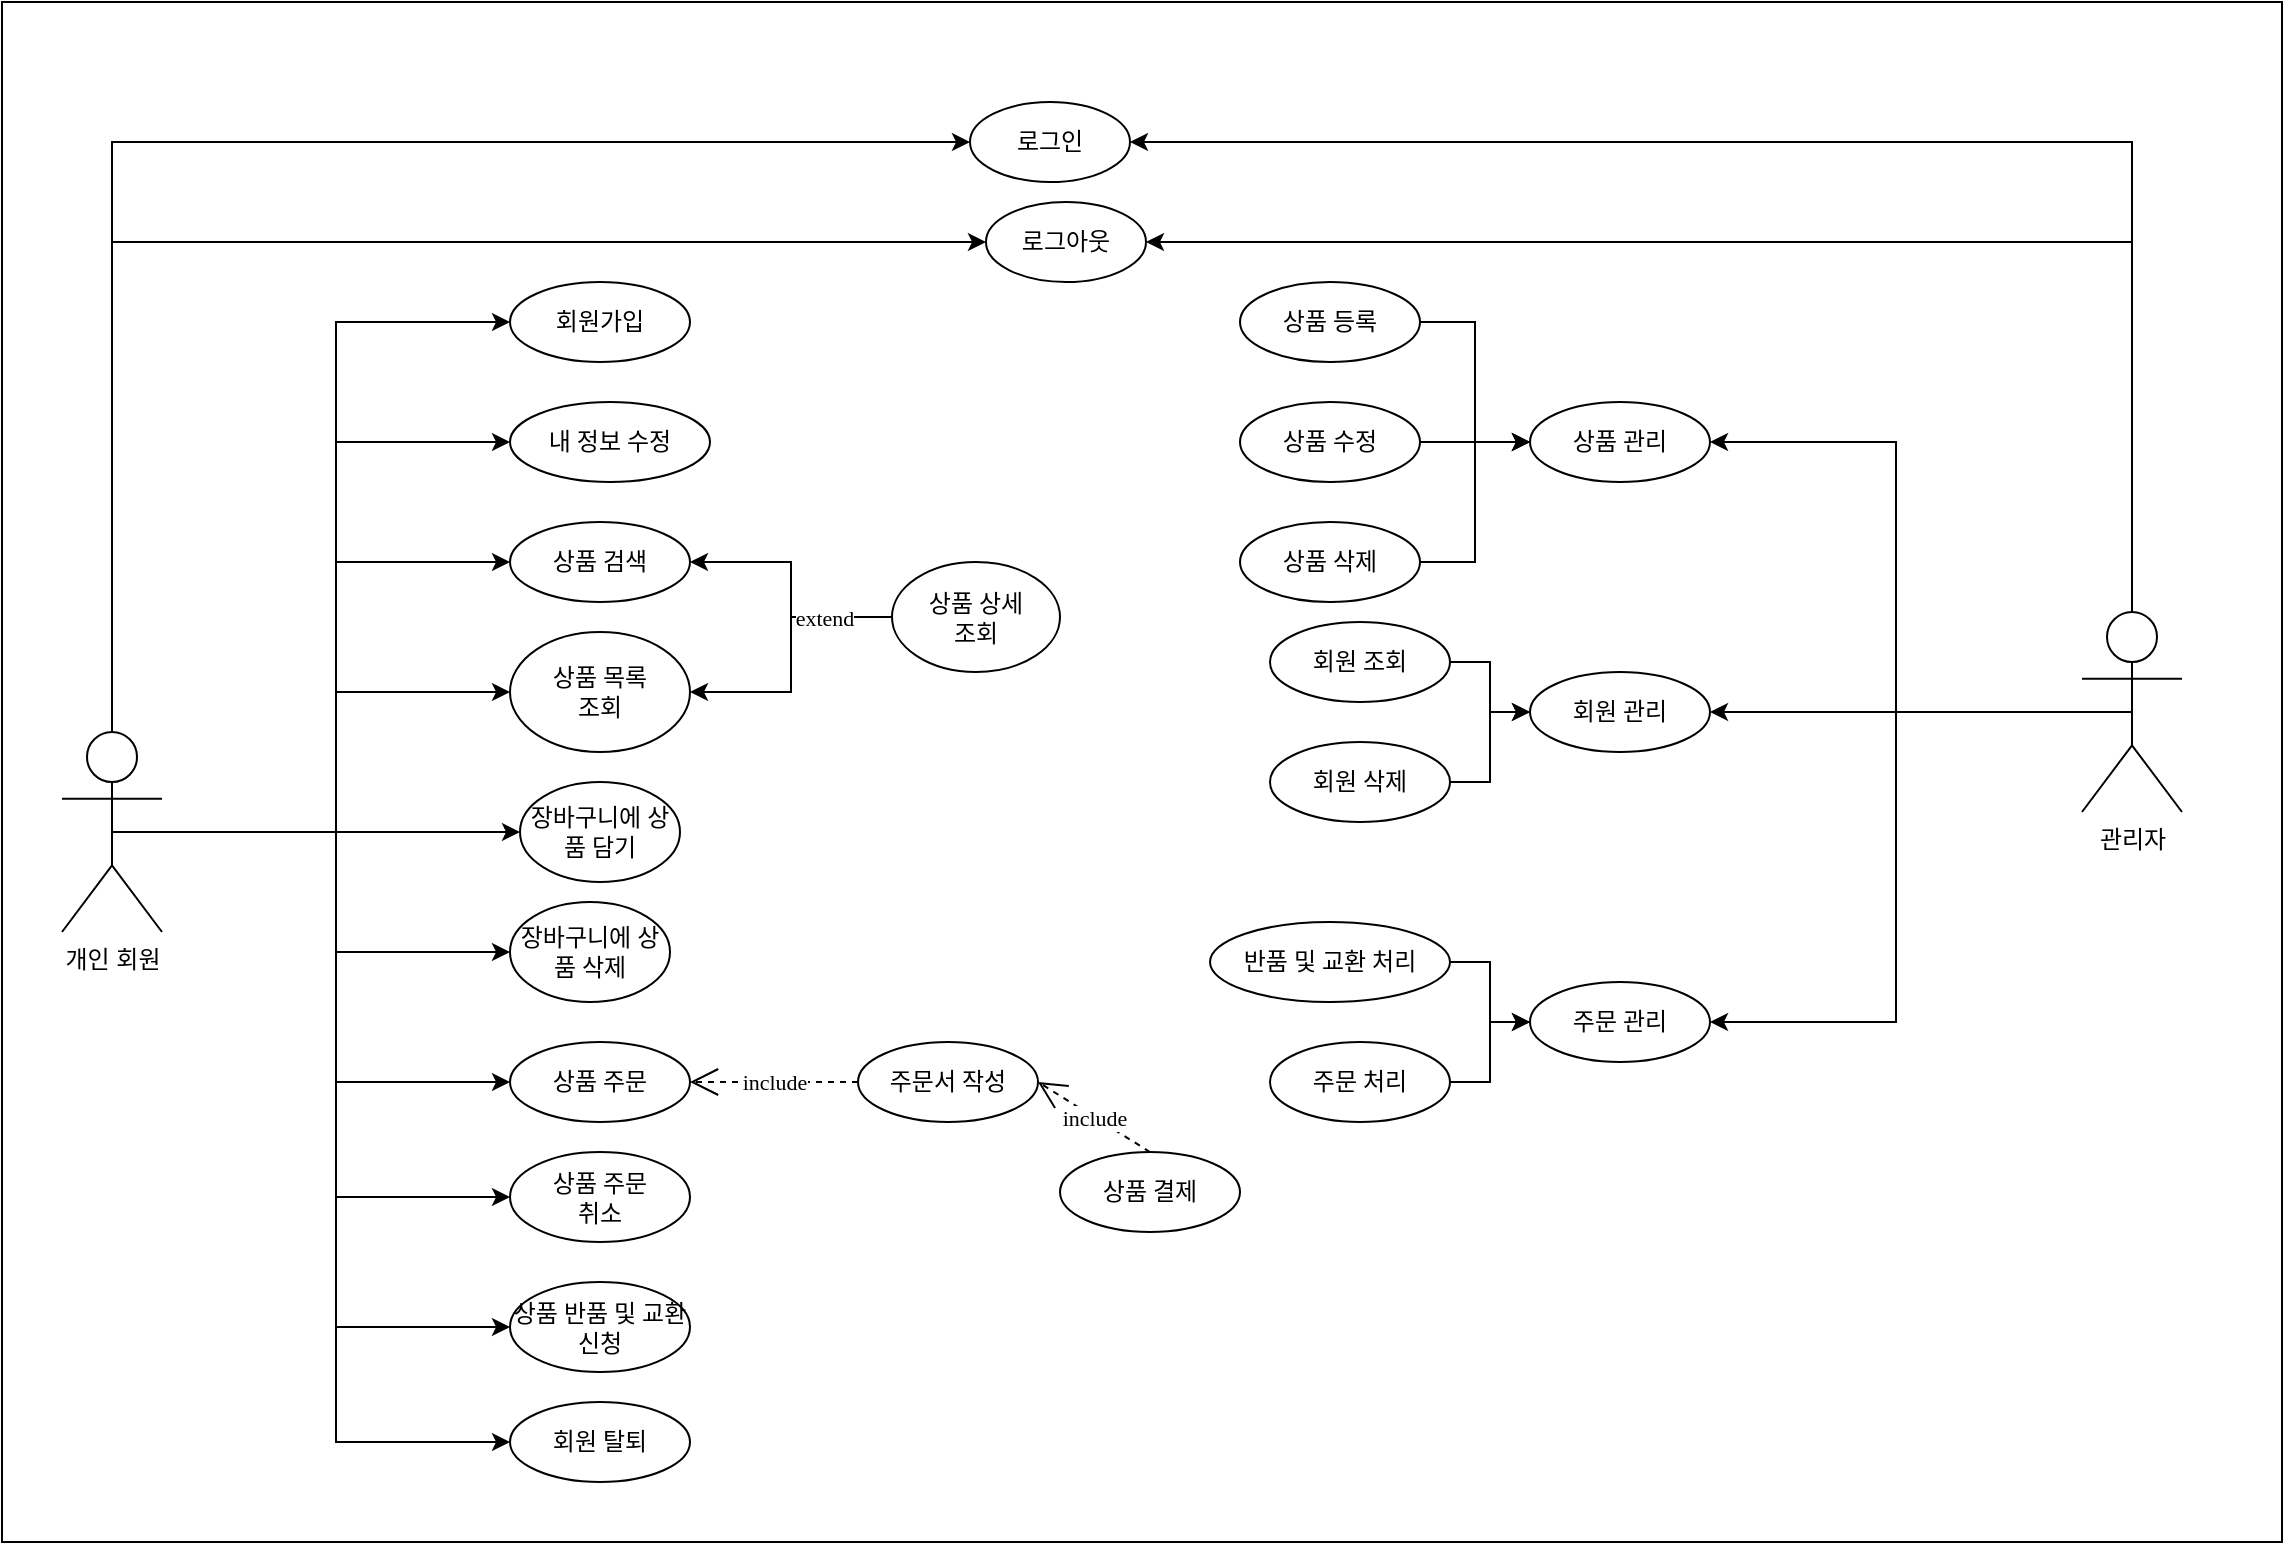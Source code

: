 <mxfile version="20.4.0" type="github">
  <diagram id="dFSjJLsQrSSiBO0cEseF" name="페이지-1">
    <mxGraphModel dx="1203" dy="618" grid="1" gridSize="10" guides="1" tooltips="1" connect="1" arrows="1" fold="1" page="1" pageScale="1" pageWidth="827" pageHeight="1169" math="0" shadow="0">
      <root>
        <mxCell id="0" />
        <mxCell id="1" parent="0" />
        <mxCell id="XlaH4-qtxIQ53PKnhmwr-88" value="" style="rounded=0;whiteSpace=wrap;html=1;fontFamily=Lucida Console;" vertex="1" parent="1">
          <mxGeometry x="270" y="140" width="1140" height="770" as="geometry" />
        </mxCell>
        <mxCell id="XlaH4-qtxIQ53PKnhmwr-49" style="edgeStyle=orthogonalEdgeStyle;rounded=0;orthogonalLoop=1;jettySize=auto;html=1;exitX=0.5;exitY=0.5;exitDx=0;exitDy=0;exitPerimeter=0;entryX=0;entryY=0.5;entryDx=0;entryDy=0;fontFamily=Lucida Console;" edge="1" parent="1" source="XlaH4-qtxIQ53PKnhmwr-1" target="XlaH4-qtxIQ53PKnhmwr-8">
          <mxGeometry relative="1" as="geometry" />
        </mxCell>
        <mxCell id="XlaH4-qtxIQ53PKnhmwr-51" style="edgeStyle=orthogonalEdgeStyle;rounded=0;orthogonalLoop=1;jettySize=auto;html=1;exitX=0.5;exitY=0.5;exitDx=0;exitDy=0;exitPerimeter=0;entryX=0;entryY=0.5;entryDx=0;entryDy=0;fontFamily=Lucida Console;" edge="1" parent="1" source="XlaH4-qtxIQ53PKnhmwr-1" target="XlaH4-qtxIQ53PKnhmwr-10">
          <mxGeometry relative="1" as="geometry" />
        </mxCell>
        <mxCell id="XlaH4-qtxIQ53PKnhmwr-52" style="edgeStyle=orthogonalEdgeStyle;rounded=0;orthogonalLoop=1;jettySize=auto;html=1;exitX=0.5;exitY=0.5;exitDx=0;exitDy=0;exitPerimeter=0;entryX=0;entryY=0.5;entryDx=0;entryDy=0;fontFamily=Lucida Console;" edge="1" parent="1" source="XlaH4-qtxIQ53PKnhmwr-1" target="XlaH4-qtxIQ53PKnhmwr-7">
          <mxGeometry relative="1" as="geometry" />
        </mxCell>
        <mxCell id="XlaH4-qtxIQ53PKnhmwr-53" style="edgeStyle=orthogonalEdgeStyle;rounded=0;orthogonalLoop=1;jettySize=auto;html=1;exitX=0.5;exitY=0.5;exitDx=0;exitDy=0;exitPerimeter=0;entryX=0;entryY=0.5;entryDx=0;entryDy=0;fontFamily=Lucida Console;" edge="1" parent="1" source="XlaH4-qtxIQ53PKnhmwr-1" target="XlaH4-qtxIQ53PKnhmwr-20">
          <mxGeometry relative="1" as="geometry" />
        </mxCell>
        <mxCell id="XlaH4-qtxIQ53PKnhmwr-54" style="edgeStyle=orthogonalEdgeStyle;rounded=0;orthogonalLoop=1;jettySize=auto;html=1;exitX=0.5;exitY=0.5;exitDx=0;exitDy=0;exitPerimeter=0;fontFamily=Lucida Console;" edge="1" parent="1" source="XlaH4-qtxIQ53PKnhmwr-1" target="XlaH4-qtxIQ53PKnhmwr-6">
          <mxGeometry relative="1" as="geometry" />
        </mxCell>
        <mxCell id="XlaH4-qtxIQ53PKnhmwr-57" style="edgeStyle=orthogonalEdgeStyle;rounded=0;orthogonalLoop=1;jettySize=auto;html=1;exitX=0.5;exitY=0.5;exitDx=0;exitDy=0;exitPerimeter=0;entryX=0;entryY=0.5;entryDx=0;entryDy=0;fontFamily=Lucida Console;" edge="1" parent="1" source="XlaH4-qtxIQ53PKnhmwr-1" target="XlaH4-qtxIQ53PKnhmwr-41">
          <mxGeometry relative="1" as="geometry" />
        </mxCell>
        <mxCell id="XlaH4-qtxIQ53PKnhmwr-59" style="edgeStyle=orthogonalEdgeStyle;rounded=0;orthogonalLoop=1;jettySize=auto;html=1;exitX=0.5;exitY=0.5;exitDx=0;exitDy=0;exitPerimeter=0;entryX=0;entryY=0.5;entryDx=0;entryDy=0;fontFamily=Lucida Console;" edge="1" parent="1" source="XlaH4-qtxIQ53PKnhmwr-1" target="XlaH4-qtxIQ53PKnhmwr-11">
          <mxGeometry relative="1" as="geometry" />
        </mxCell>
        <mxCell id="XlaH4-qtxIQ53PKnhmwr-60" style="edgeStyle=orthogonalEdgeStyle;rounded=0;orthogonalLoop=1;jettySize=auto;html=1;exitX=0.5;exitY=0.5;exitDx=0;exitDy=0;exitPerimeter=0;entryX=0;entryY=0.5;entryDx=0;entryDy=0;fontFamily=Lucida Console;" edge="1" parent="1" source="XlaH4-qtxIQ53PKnhmwr-1" target="XlaH4-qtxIQ53PKnhmwr-17">
          <mxGeometry relative="1" as="geometry" />
        </mxCell>
        <mxCell id="XlaH4-qtxIQ53PKnhmwr-61" style="edgeStyle=orthogonalEdgeStyle;rounded=0;orthogonalLoop=1;jettySize=auto;html=1;exitX=0.5;exitY=0.5;exitDx=0;exitDy=0;exitPerimeter=0;entryX=0;entryY=0.5;entryDx=0;entryDy=0;fontFamily=Lucida Console;" edge="1" parent="1" source="XlaH4-qtxIQ53PKnhmwr-1" target="XlaH4-qtxIQ53PKnhmwr-19">
          <mxGeometry relative="1" as="geometry" />
        </mxCell>
        <mxCell id="XlaH4-qtxIQ53PKnhmwr-66" style="edgeStyle=orthogonalEdgeStyle;rounded=0;orthogonalLoop=1;jettySize=auto;html=1;exitX=0.5;exitY=0;exitDx=0;exitDy=0;exitPerimeter=0;entryX=0;entryY=0.5;entryDx=0;entryDy=0;fontFamily=Lucida Console;" edge="1" parent="1" source="XlaH4-qtxIQ53PKnhmwr-1" target="XlaH4-qtxIQ53PKnhmwr-4">
          <mxGeometry relative="1" as="geometry" />
        </mxCell>
        <mxCell id="XlaH4-qtxIQ53PKnhmwr-67" style="edgeStyle=orthogonalEdgeStyle;rounded=0;orthogonalLoop=1;jettySize=auto;html=1;exitX=0.5;exitY=0;exitDx=0;exitDy=0;exitPerimeter=0;entryX=0;entryY=0.5;entryDx=0;entryDy=0;fontFamily=Lucida Console;" edge="1" parent="1" source="XlaH4-qtxIQ53PKnhmwr-1" target="XlaH4-qtxIQ53PKnhmwr-5">
          <mxGeometry relative="1" as="geometry" />
        </mxCell>
        <mxCell id="XlaH4-qtxIQ53PKnhmwr-76" style="edgeStyle=orthogonalEdgeStyle;rounded=0;orthogonalLoop=1;jettySize=auto;html=1;exitX=0.5;exitY=0.5;exitDx=0;exitDy=0;exitPerimeter=0;entryX=0;entryY=0.5;entryDx=0;entryDy=0;fontFamily=Lucida Console;" edge="1" parent="1" source="XlaH4-qtxIQ53PKnhmwr-1" target="XlaH4-qtxIQ53PKnhmwr-42">
          <mxGeometry relative="1" as="geometry" />
        </mxCell>
        <mxCell id="XlaH4-qtxIQ53PKnhmwr-1" value="개인 회원" style="shape=umlActor;verticalLabelPosition=bottom;verticalAlign=top;html=1;outlineConnect=0;fontStyle=0" vertex="1" parent="1">
          <mxGeometry x="300" y="505" width="50" height="100" as="geometry" />
        </mxCell>
        <mxCell id="XlaH4-qtxIQ53PKnhmwr-4" value="로그인" style="ellipse;whiteSpace=wrap;html=1;fontFamily=Lucida Console;" vertex="1" parent="1">
          <mxGeometry x="754" y="190" width="80" height="40" as="geometry" />
        </mxCell>
        <mxCell id="XlaH4-qtxIQ53PKnhmwr-5" value="로그아웃&lt;span style=&quot;color: rgba(0, 0, 0, 0); font-family: monospace; font-size: 0px; text-align: start;&quot;&gt;%3CmxGraphModel%3E%3Croot%3E%3CmxCell%20id%3D%220%22%2F%3E%3CmxCell%20id%3D%221%22%20parent%3D%220%22%2F%3E%3CmxCell%20id%3D%222%22%20value%3D%22%EB%A1%9C%EA%B7%B8%EC%9D%B8%22%20style%3D%22ellipse%3BwhiteSpace%3Dwrap%3Bhtml%3D1%3BfontFamily%3DLucida%20Console%3B%22%20vertex%3D%221%22%20parent%3D%221%22%3E%3CmxGeometry%20x%3D%22170%22%20y%3D%2280%22%20width%3D%2280%22%20height%3D%2240%22%20as%3D%22geometry%22%2F%3E%3C%2FmxCell%3E%3C%2Froot%3E%3C%2FmxGraphModel%3E&lt;/span&gt;" style="ellipse;whiteSpace=wrap;html=1;fontFamily=Lucida Console;" vertex="1" parent="1">
          <mxGeometry x="762" y="240" width="80" height="40" as="geometry" />
        </mxCell>
        <mxCell id="XlaH4-qtxIQ53PKnhmwr-6" value="장바구니에 상품 담기" style="ellipse;whiteSpace=wrap;html=1;fontFamily=Lucida Console;" vertex="1" parent="1">
          <mxGeometry x="529" y="530" width="80" height="50" as="geometry" />
        </mxCell>
        <mxCell id="XlaH4-qtxIQ53PKnhmwr-7" value="상품 검색" style="ellipse;whiteSpace=wrap;html=1;fontFamily=Lucida Console;" vertex="1" parent="1">
          <mxGeometry x="524" y="400" width="90" height="40" as="geometry" />
        </mxCell>
        <mxCell id="XlaH4-qtxIQ53PKnhmwr-8" value="회원가입" style="ellipse;whiteSpace=wrap;html=1;fontFamily=Lucida Console;" vertex="1" parent="1">
          <mxGeometry x="524" y="280" width="90" height="40" as="geometry" />
        </mxCell>
        <mxCell id="XlaH4-qtxIQ53PKnhmwr-10" value="내 정보 수정" style="ellipse;whiteSpace=wrap;html=1;fontFamily=Lucida Console;" vertex="1" parent="1">
          <mxGeometry x="524" y="340" width="100" height="40" as="geometry" />
        </mxCell>
        <mxCell id="XlaH4-qtxIQ53PKnhmwr-11" value="회원 탈퇴" style="ellipse;whiteSpace=wrap;html=1;fontFamily=Lucida Console;" vertex="1" parent="1">
          <mxGeometry x="524" y="840" width="90" height="40" as="geometry" />
        </mxCell>
        <mxCell id="XlaH4-qtxIQ53PKnhmwr-12" value="상품 관리" style="ellipse;whiteSpace=wrap;html=1;fontFamily=Lucida Console;" vertex="1" parent="1">
          <mxGeometry x="1034" y="340" width="90" height="40" as="geometry" />
        </mxCell>
        <mxCell id="XlaH4-qtxIQ53PKnhmwr-13" value="회원 관리" style="ellipse;whiteSpace=wrap;html=1;fontFamily=Lucida Console;" vertex="1" parent="1">
          <mxGeometry x="1034" y="475" width="90" height="40" as="geometry" />
        </mxCell>
        <mxCell id="XlaH4-qtxIQ53PKnhmwr-14" value="주문 관리" style="ellipse;whiteSpace=wrap;html=1;fontFamily=Lucida Console;" vertex="1" parent="1">
          <mxGeometry x="1034" y="630" width="90" height="40" as="geometry" />
        </mxCell>
        <mxCell id="XlaH4-qtxIQ53PKnhmwr-73" style="edgeStyle=orthogonalEdgeStyle;rounded=0;orthogonalLoop=1;jettySize=auto;html=1;exitX=1;exitY=0.5;exitDx=0;exitDy=0;fontFamily=Lucida Console;" edge="1" parent="1" source="XlaH4-qtxIQ53PKnhmwr-15" target="XlaH4-qtxIQ53PKnhmwr-14">
          <mxGeometry relative="1" as="geometry" />
        </mxCell>
        <mxCell id="XlaH4-qtxIQ53PKnhmwr-15" value="반품 및 교환 처리" style="ellipse;whiteSpace=wrap;html=1;fontFamily=Lucida Console;" vertex="1" parent="1">
          <mxGeometry x="874" y="600" width="120" height="40" as="geometry" />
        </mxCell>
        <mxCell id="XlaH4-qtxIQ53PKnhmwr-16" value="상품 결제" style="ellipse;whiteSpace=wrap;html=1;fontFamily=Lucida Console;" vertex="1" parent="1">
          <mxGeometry x="799" y="715" width="90" height="40" as="geometry" />
        </mxCell>
        <mxCell id="XlaH4-qtxIQ53PKnhmwr-17" value="상품 주문" style="ellipse;whiteSpace=wrap;html=1;fontFamily=Lucida Console;" vertex="1" parent="1">
          <mxGeometry x="524" y="660" width="90" height="40" as="geometry" />
        </mxCell>
        <mxCell id="XlaH4-qtxIQ53PKnhmwr-19" value="장바구니에 상품 삭제" style="ellipse;whiteSpace=wrap;html=1;fontFamily=Lucida Console;" vertex="1" parent="1">
          <mxGeometry x="524" y="590" width="80" height="50" as="geometry" />
        </mxCell>
        <mxCell id="XlaH4-qtxIQ53PKnhmwr-20" value="상품 목록&lt;br&gt;조회" style="ellipse;whiteSpace=wrap;html=1;fontFamily=Lucida Console;" vertex="1" parent="1">
          <mxGeometry x="524" y="455" width="90" height="60" as="geometry" />
        </mxCell>
        <mxCell id="XlaH4-qtxIQ53PKnhmwr-29" style="edgeStyle=orthogonalEdgeStyle;rounded=0;orthogonalLoop=1;jettySize=auto;html=1;exitX=0;exitY=0.5;exitDx=0;exitDy=0;entryX=1;entryY=0.5;entryDx=0;entryDy=0;fontFamily=Lucida Console;" edge="1" parent="1" source="XlaH4-qtxIQ53PKnhmwr-21" target="XlaH4-qtxIQ53PKnhmwr-7">
          <mxGeometry relative="1" as="geometry" />
        </mxCell>
        <mxCell id="XlaH4-qtxIQ53PKnhmwr-30" value="extend" style="edgeStyle=orthogonalEdgeStyle;rounded=0;orthogonalLoop=1;jettySize=auto;html=1;exitX=0;exitY=0.5;exitDx=0;exitDy=0;fontFamily=Lucida Console;" edge="1" parent="1" source="XlaH4-qtxIQ53PKnhmwr-21" target="XlaH4-qtxIQ53PKnhmwr-20">
          <mxGeometry x="-0.51" relative="1" as="geometry">
            <mxPoint as="offset" />
          </mxGeometry>
        </mxCell>
        <mxCell id="XlaH4-qtxIQ53PKnhmwr-21" value="상품 상세&lt;br&gt;조회" style="ellipse;whiteSpace=wrap;html=1;fontFamily=Lucida Console;" vertex="1" parent="1">
          <mxGeometry x="715" y="420" width="84" height="55" as="geometry" />
        </mxCell>
        <mxCell id="XlaH4-qtxIQ53PKnhmwr-31" style="edgeStyle=orthogonalEdgeStyle;rounded=0;orthogonalLoop=1;jettySize=auto;html=1;exitX=1;exitY=0.5;exitDx=0;exitDy=0;fontFamily=Lucida Console;entryX=0;entryY=0.5;entryDx=0;entryDy=0;" edge="1" parent="1" source="XlaH4-qtxIQ53PKnhmwr-22" target="XlaH4-qtxIQ53PKnhmwr-12">
          <mxGeometry relative="1" as="geometry" />
        </mxCell>
        <mxCell id="XlaH4-qtxIQ53PKnhmwr-22" value="상품 등록" style="ellipse;whiteSpace=wrap;html=1;fontFamily=Lucida Console;" vertex="1" parent="1">
          <mxGeometry x="889" y="280" width="90" height="40" as="geometry" />
        </mxCell>
        <mxCell id="XlaH4-qtxIQ53PKnhmwr-32" style="edgeStyle=orthogonalEdgeStyle;rounded=0;orthogonalLoop=1;jettySize=auto;html=1;exitX=1;exitY=0.5;exitDx=0;exitDy=0;entryX=0;entryY=0.5;entryDx=0;entryDy=0;fontFamily=Lucida Console;" edge="1" parent="1" source="XlaH4-qtxIQ53PKnhmwr-23" target="XlaH4-qtxIQ53PKnhmwr-12">
          <mxGeometry relative="1" as="geometry" />
        </mxCell>
        <mxCell id="XlaH4-qtxIQ53PKnhmwr-23" value="상품 수정" style="ellipse;whiteSpace=wrap;html=1;fontFamily=Lucida Console;" vertex="1" parent="1">
          <mxGeometry x="889" y="340" width="90" height="40" as="geometry" />
        </mxCell>
        <mxCell id="XlaH4-qtxIQ53PKnhmwr-34" style="edgeStyle=orthogonalEdgeStyle;rounded=0;orthogonalLoop=1;jettySize=auto;html=1;exitX=1;exitY=0.5;exitDx=0;exitDy=0;entryX=0;entryY=0.5;entryDx=0;entryDy=0;fontFamily=Lucida Console;" edge="1" parent="1" source="XlaH4-qtxIQ53PKnhmwr-25" target="XlaH4-qtxIQ53PKnhmwr-12">
          <mxGeometry relative="1" as="geometry" />
        </mxCell>
        <mxCell id="XlaH4-qtxIQ53PKnhmwr-25" value="상품 삭제" style="ellipse;whiteSpace=wrap;html=1;fontFamily=Lucida Console;" vertex="1" parent="1">
          <mxGeometry x="889" y="400" width="90" height="40" as="geometry" />
        </mxCell>
        <mxCell id="XlaH4-qtxIQ53PKnhmwr-35" style="edgeStyle=orthogonalEdgeStyle;rounded=0;orthogonalLoop=1;jettySize=auto;html=1;exitX=1;exitY=0.5;exitDx=0;exitDy=0;fontFamily=Lucida Console;" edge="1" parent="1" source="XlaH4-qtxIQ53PKnhmwr-27" target="XlaH4-qtxIQ53PKnhmwr-13">
          <mxGeometry relative="1" as="geometry" />
        </mxCell>
        <mxCell id="XlaH4-qtxIQ53PKnhmwr-27" value="회원 조회" style="ellipse;whiteSpace=wrap;html=1;fontFamily=Lucida Console;" vertex="1" parent="1">
          <mxGeometry x="904" y="450" width="90" height="40" as="geometry" />
        </mxCell>
        <mxCell id="XlaH4-qtxIQ53PKnhmwr-36" style="edgeStyle=orthogonalEdgeStyle;rounded=0;orthogonalLoop=1;jettySize=auto;html=1;exitX=1;exitY=0.5;exitDx=0;exitDy=0;fontFamily=Lucida Console;" edge="1" parent="1" source="XlaH4-qtxIQ53PKnhmwr-28" target="XlaH4-qtxIQ53PKnhmwr-13">
          <mxGeometry relative="1" as="geometry" />
        </mxCell>
        <mxCell id="XlaH4-qtxIQ53PKnhmwr-28" value="회원 삭제" style="ellipse;whiteSpace=wrap;html=1;fontFamily=Lucida Console;" vertex="1" parent="1">
          <mxGeometry x="904" y="510" width="90" height="40" as="geometry" />
        </mxCell>
        <mxCell id="XlaH4-qtxIQ53PKnhmwr-74" style="edgeStyle=orthogonalEdgeStyle;rounded=0;orthogonalLoop=1;jettySize=auto;html=1;exitX=1;exitY=0.5;exitDx=0;exitDy=0;fontFamily=Lucida Console;" edge="1" parent="1" source="XlaH4-qtxIQ53PKnhmwr-37" target="XlaH4-qtxIQ53PKnhmwr-14">
          <mxGeometry relative="1" as="geometry" />
        </mxCell>
        <mxCell id="XlaH4-qtxIQ53PKnhmwr-37" value="주문 처리" style="ellipse;whiteSpace=wrap;html=1;fontFamily=Lucida Console;" vertex="1" parent="1">
          <mxGeometry x="904" y="660" width="90" height="40" as="geometry" />
        </mxCell>
        <mxCell id="XlaH4-qtxIQ53PKnhmwr-38" value="주문서 작성" style="ellipse;whiteSpace=wrap;html=1;fontFamily=Lucida Console;" vertex="1" parent="1">
          <mxGeometry x="698" y="660" width="90" height="40" as="geometry" />
        </mxCell>
        <mxCell id="XlaH4-qtxIQ53PKnhmwr-41" value="상품 주문&lt;br&gt;취소" style="ellipse;whiteSpace=wrap;html=1;fontFamily=Lucida Console;" vertex="1" parent="1">
          <mxGeometry x="524" y="715" width="90" height="45" as="geometry" />
        </mxCell>
        <mxCell id="XlaH4-qtxIQ53PKnhmwr-42" value="상품 반품 및 교환 신청" style="ellipse;whiteSpace=wrap;html=1;fontFamily=Lucida Console;" vertex="1" parent="1">
          <mxGeometry x="524" y="780" width="90" height="45" as="geometry" />
        </mxCell>
        <mxCell id="XlaH4-qtxIQ53PKnhmwr-68" style="edgeStyle=orthogonalEdgeStyle;rounded=0;orthogonalLoop=1;jettySize=auto;html=1;exitX=0.5;exitY=0;exitDx=0;exitDy=0;exitPerimeter=0;entryX=1;entryY=0.5;entryDx=0;entryDy=0;fontFamily=Lucida Console;" edge="1" parent="1" source="XlaH4-qtxIQ53PKnhmwr-44" target="XlaH4-qtxIQ53PKnhmwr-4">
          <mxGeometry relative="1" as="geometry" />
        </mxCell>
        <mxCell id="XlaH4-qtxIQ53PKnhmwr-69" style="edgeStyle=orthogonalEdgeStyle;rounded=0;orthogonalLoop=1;jettySize=auto;html=1;exitX=0.5;exitY=0;exitDx=0;exitDy=0;exitPerimeter=0;entryX=1;entryY=0.5;entryDx=0;entryDy=0;fontFamily=Lucida Console;" edge="1" parent="1" source="XlaH4-qtxIQ53PKnhmwr-44" target="XlaH4-qtxIQ53PKnhmwr-5">
          <mxGeometry relative="1" as="geometry" />
        </mxCell>
        <mxCell id="XlaH4-qtxIQ53PKnhmwr-70" style="edgeStyle=orthogonalEdgeStyle;rounded=0;orthogonalLoop=1;jettySize=auto;html=1;exitX=0.5;exitY=0.5;exitDx=0;exitDy=0;exitPerimeter=0;entryX=1;entryY=0.5;entryDx=0;entryDy=0;fontFamily=Lucida Console;" edge="1" parent="1" source="XlaH4-qtxIQ53PKnhmwr-44" target="XlaH4-qtxIQ53PKnhmwr-12">
          <mxGeometry relative="1" as="geometry" />
        </mxCell>
        <mxCell id="XlaH4-qtxIQ53PKnhmwr-71" style="edgeStyle=orthogonalEdgeStyle;rounded=0;orthogonalLoop=1;jettySize=auto;html=1;exitX=0.5;exitY=0.5;exitDx=0;exitDy=0;exitPerimeter=0;fontFamily=Lucida Console;" edge="1" parent="1" source="XlaH4-qtxIQ53PKnhmwr-44" target="XlaH4-qtxIQ53PKnhmwr-13">
          <mxGeometry relative="1" as="geometry" />
        </mxCell>
        <mxCell id="XlaH4-qtxIQ53PKnhmwr-72" style="edgeStyle=orthogonalEdgeStyle;rounded=0;orthogonalLoop=1;jettySize=auto;html=1;exitX=0.5;exitY=0.5;exitDx=0;exitDy=0;exitPerimeter=0;entryX=1;entryY=0.5;entryDx=0;entryDy=0;fontFamily=Lucida Console;" edge="1" parent="1" source="XlaH4-qtxIQ53PKnhmwr-44" target="XlaH4-qtxIQ53PKnhmwr-14">
          <mxGeometry relative="1" as="geometry" />
        </mxCell>
        <mxCell id="XlaH4-qtxIQ53PKnhmwr-44" value="관리자" style="shape=umlActor;verticalLabelPosition=bottom;verticalAlign=top;html=1;outlineConnect=0;fontStyle=0" vertex="1" parent="1">
          <mxGeometry x="1310" y="445" width="50" height="100" as="geometry" />
        </mxCell>
        <mxCell id="XlaH4-qtxIQ53PKnhmwr-83" value="include" style="endArrow=open;endSize=12;dashed=1;html=1;rounded=0;fontFamily=Lucida Console;exitX=0;exitY=0.5;exitDx=0;exitDy=0;" edge="1" parent="1" source="XlaH4-qtxIQ53PKnhmwr-38" target="XlaH4-qtxIQ53PKnhmwr-17">
          <mxGeometry width="160" relative="1" as="geometry">
            <mxPoint x="730" y="620" as="sourcePoint" />
            <mxPoint x="890" y="620" as="targetPoint" />
          </mxGeometry>
        </mxCell>
        <mxCell id="XlaH4-qtxIQ53PKnhmwr-85" value="include" style="endArrow=open;endSize=12;dashed=1;html=1;rounded=0;fontFamily=Lucida Console;exitX=0.5;exitY=0;exitDx=0;exitDy=0;entryX=1;entryY=0.5;entryDx=0;entryDy=0;" edge="1" parent="1" source="XlaH4-qtxIQ53PKnhmwr-16" target="XlaH4-qtxIQ53PKnhmwr-38">
          <mxGeometry width="160" relative="1" as="geometry">
            <mxPoint x="730" y="620" as="sourcePoint" />
            <mxPoint x="890" y="620" as="targetPoint" />
          </mxGeometry>
        </mxCell>
      </root>
    </mxGraphModel>
  </diagram>
</mxfile>
